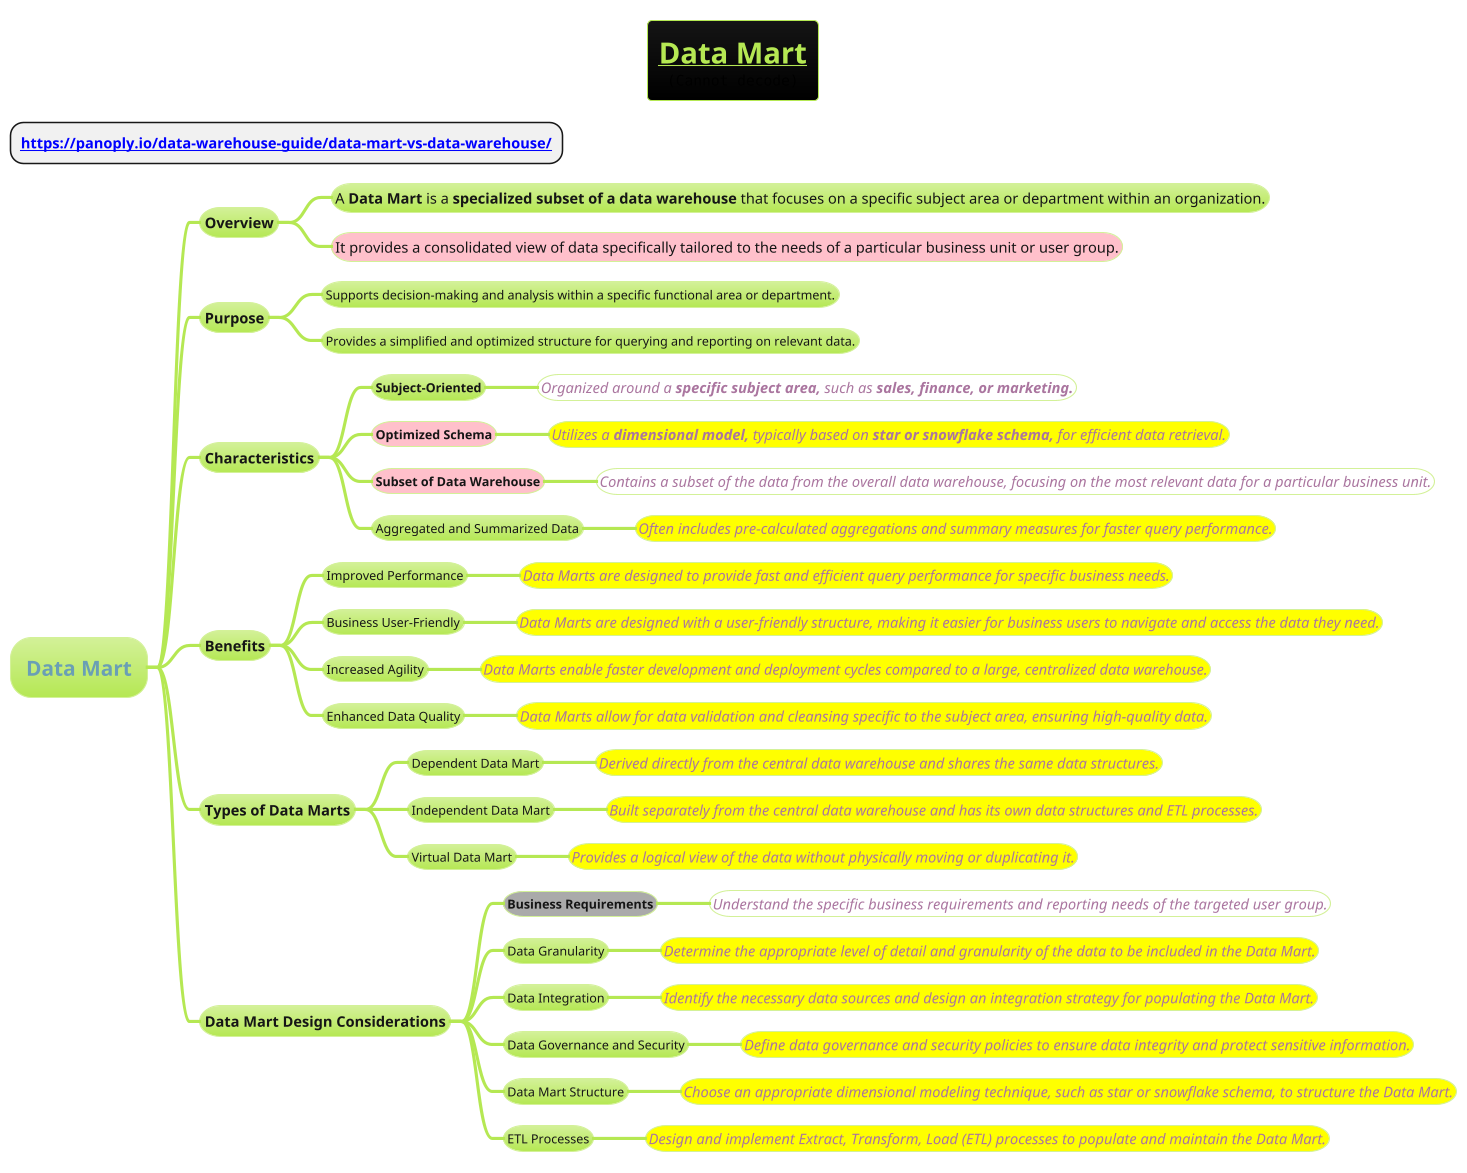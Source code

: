 @startmindmap
title =__Data Mart__\n<img:images/img_14.png>

* **[[https://panoply.io/data-warehouse-guide/data-mart-vs-data-warehouse/]]**
!theme hacker

* =Data Mart
** Overview
*** <size:14>A **Data Mart** is a **specialized subset of a data warehouse** that focuses on a specific subject area or department within an organization.
***[#pink] <size:14>It provides a consolidated view of data specifically tailored to the needs of a particular business unit or user group.
** Purpose
*** Supports decision-making and analysis within a specific functional area or department.
*** Provides a simplified and optimized structure for querying and reporting on relevant data.
** Characteristics
*** **Subject-Oriented**
****[#white] ====<size:14>Organized around a **specific subject area,** such as **sales, finance, or marketing.**
***[#pink] **Optimized Schema**
****[#yellow] ====<size:14>Utilizes a **dimensional model,** typically based on **star or snowflake schema,** for efficient data retrieval.
***[#pink] **Subset of Data Warehouse**
****[#white] ====<size:14>Contains a subset of the data from the overall data warehouse, focusing on the most relevant data for a particular business unit.
*** Aggregated and Summarized Data
****[#yellow] ====<size:14>Often includes pre-calculated aggregations and summary measures for faster query performance.
** Benefits
*** Improved Performance
****[#yellow] ====<size:14>Data Marts are designed to provide fast and efficient query performance for specific business needs.
*** Business User-Friendly
****[#yellow] ====<size:14>Data Marts are designed with a user-friendly structure, making it easier for business users to navigate and access the data they need.
*** Increased Agility
****[#yellow] ====<size:14>Data Marts enable faster development and deployment cycles compared to a large, centralized data warehouse.
*** Enhanced Data Quality
****[#yellow] ====<size:14>Data Marts allow for data validation and cleansing specific to the subject area, ensuring high-quality data.
** Types of Data Marts
*** Dependent Data Mart
****[#yellow] ====<size:14>Derived directly from the central data warehouse and shares the same data structures.
*** Independent Data Mart
****[#yellow] ====<size:14>Built separately from the central data warehouse and has its own data structures and ETL processes.
*** Virtual Data Mart
****[#yellow] ====<size:14>Provides a logical view of the data without physically moving or duplicating it.
** **Data Mart Design Considerations**
***[#a] **Business Requirements**
****[#white] ====<size:14>Understand the specific business requirements and reporting needs of the targeted user group.
*** Data Granularity
****[#yellow] ====<size:14>Determine the appropriate level of detail and granularity of the data to be included in the Data Mart.
*** Data Integration
****[#yellow] ====<size:14>Identify the necessary data sources and design an integration strategy for populating the Data Mart.
*** Data Governance and Security
****[#yellow] ====<size:14>Define data governance and security policies to ensure data integrity and protect sensitive information.
*** Data Mart Structure
****[#yellow] ====<size:14>Choose an appropriate dimensional modeling technique, such as star or snowflake schema, to structure the Data Mart.
*** ETL Processes
****[#yellow] ====<size:14>Design and implement Extract, Transform, Load (ETL) processes to populate and maintain the Data Mart.
@endmindmap
